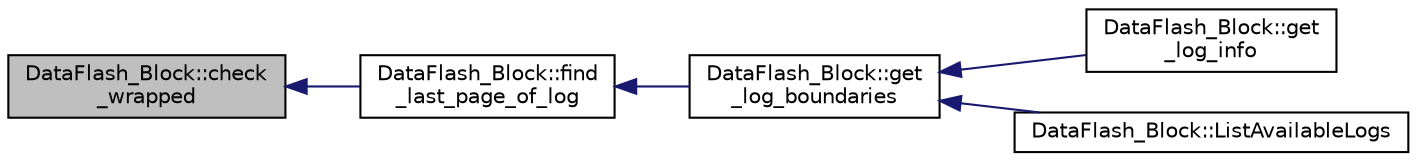 digraph "DataFlash_Block::check_wrapped"
{
 // INTERACTIVE_SVG=YES
  edge [fontname="Helvetica",fontsize="10",labelfontname="Helvetica",labelfontsize="10"];
  node [fontname="Helvetica",fontsize="10",shape=record];
  rankdir="LR";
  Node1 [label="DataFlash_Block::check\l_wrapped",height=0.2,width=0.4,color="black", fillcolor="grey75", style="filled", fontcolor="black"];
  Node1 -> Node2 [dir="back",color="midnightblue",fontsize="10",style="solid",fontname="Helvetica"];
  Node2 [label="DataFlash_Block::find\l_last_page_of_log",height=0.2,width=0.4,color="black", fillcolor="white", style="filled",URL="$classDataFlash__Block.html#a54e12b20e0812804451acb7d4d9643bb"];
  Node2 -> Node3 [dir="back",color="midnightblue",fontsize="10",style="solid",fontname="Helvetica"];
  Node3 [label="DataFlash_Block::get\l_log_boundaries",height=0.2,width=0.4,color="black", fillcolor="white", style="filled",URL="$classDataFlash__Block.html#a3367c846e32366ff58ddebbf025e42d7"];
  Node3 -> Node4 [dir="back",color="midnightblue",fontsize="10",style="solid",fontname="Helvetica"];
  Node4 [label="DataFlash_Block::get\l_log_info",height=0.2,width=0.4,color="black", fillcolor="white", style="filled",URL="$classDataFlash__Block.html#af70a34ead0a9c81d39ea717fb392abfd"];
  Node3 -> Node5 [dir="back",color="midnightblue",fontsize="10",style="solid",fontname="Helvetica"];
  Node5 [label="DataFlash_Block::ListAvailableLogs",height=0.2,width=0.4,color="black", fillcolor="white", style="filled",URL="$classDataFlash__Block.html#af69dc258faab0de2a9b38e87d4c67799"];
}
